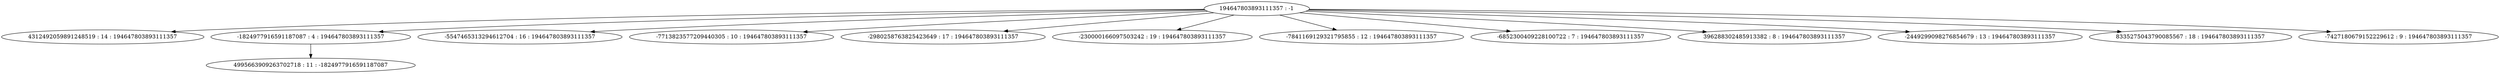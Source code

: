 digraph "plots_20/tree_14.dot" {
	0 [label="194647803893111357 : -1"]
	1 [label="4312492059891248519 : 14 : 194647803893111357"]
	2 [label="-1824977916591187087 : 4 : 194647803893111357"]
	3 [label="-5547465313294612704 : 16 : 194647803893111357"]
	4 [label="-7713823577209440305 : 10 : 194647803893111357"]
	5 [label="-2980258763825423649 : 17 : 194647803893111357"]
	6 [label="-230000166097503242 : 19 : 194647803893111357"]
	7 [label="-7841169129321795855 : 12 : 194647803893111357"]
	8 [label="-6852300409228100722 : 7 : 194647803893111357"]
	9 [label="396288302485913382 : 8 : 194647803893111357"]
	10 [label="-2449299098276854679 : 13 : 194647803893111357"]
	11 [label="8335275043790085567 : 18 : 194647803893111357"]
	12 [label="-7427180679152229612 : 9 : 194647803893111357"]
	13 [label="4995663909263702718 : 11 : -1824977916591187087"]
	0 -> 1
	0 -> 2
	2 -> 13
	0 -> 3
	0 -> 4
	0 -> 5
	0 -> 6
	0 -> 7
	0 -> 8
	0 -> 9
	0 -> 10
	0 -> 11
	0 -> 12
}

